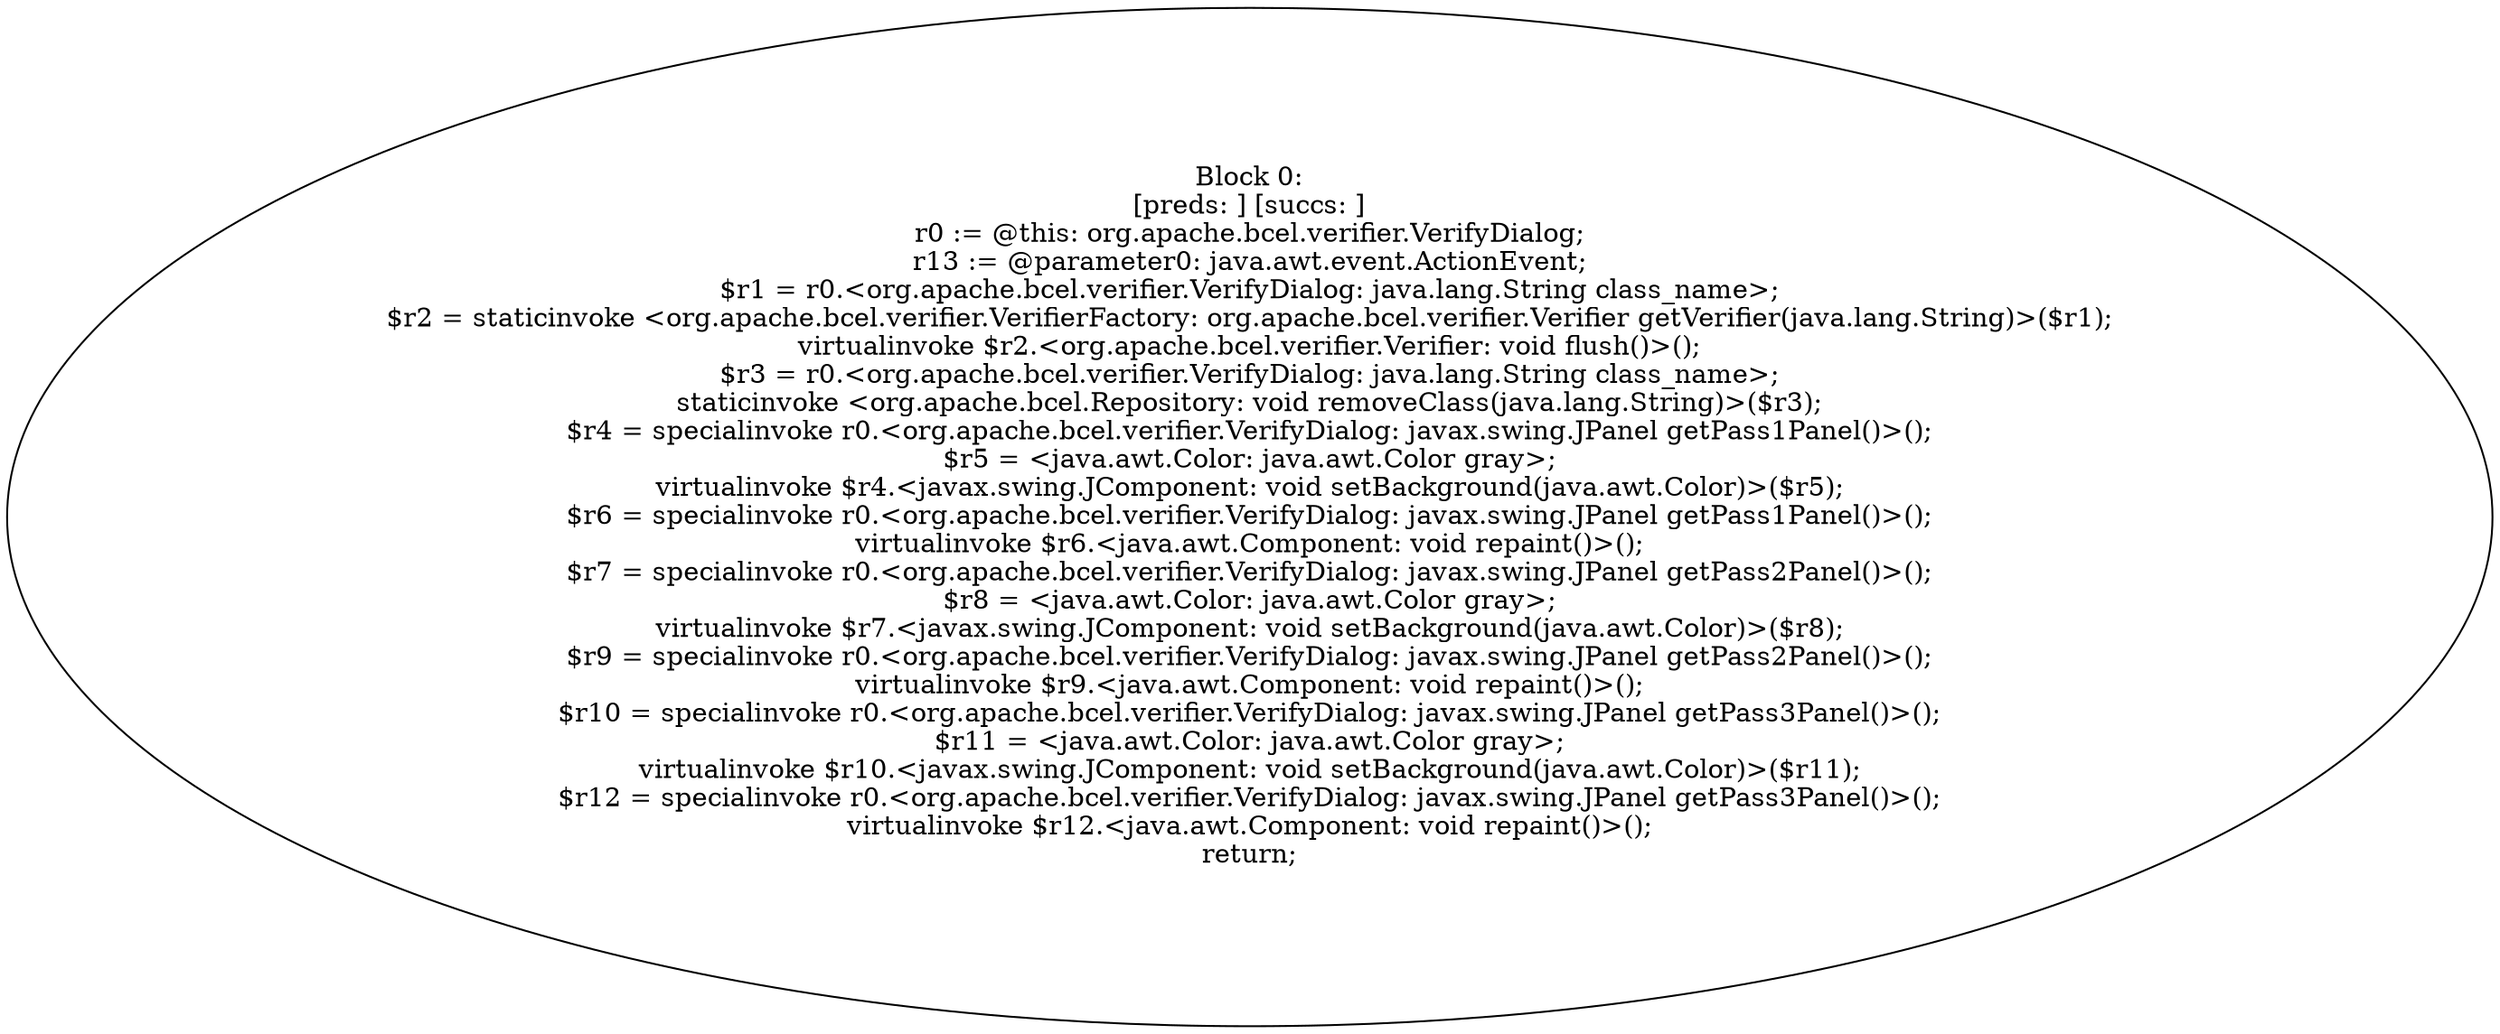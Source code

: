 digraph "unitGraph" {
    "Block 0:
[preds: ] [succs: ]
r0 := @this: org.apache.bcel.verifier.VerifyDialog;
r13 := @parameter0: java.awt.event.ActionEvent;
$r1 = r0.<org.apache.bcel.verifier.VerifyDialog: java.lang.String class_name>;
$r2 = staticinvoke <org.apache.bcel.verifier.VerifierFactory: org.apache.bcel.verifier.Verifier getVerifier(java.lang.String)>($r1);
virtualinvoke $r2.<org.apache.bcel.verifier.Verifier: void flush()>();
$r3 = r0.<org.apache.bcel.verifier.VerifyDialog: java.lang.String class_name>;
staticinvoke <org.apache.bcel.Repository: void removeClass(java.lang.String)>($r3);
$r4 = specialinvoke r0.<org.apache.bcel.verifier.VerifyDialog: javax.swing.JPanel getPass1Panel()>();
$r5 = <java.awt.Color: java.awt.Color gray>;
virtualinvoke $r4.<javax.swing.JComponent: void setBackground(java.awt.Color)>($r5);
$r6 = specialinvoke r0.<org.apache.bcel.verifier.VerifyDialog: javax.swing.JPanel getPass1Panel()>();
virtualinvoke $r6.<java.awt.Component: void repaint()>();
$r7 = specialinvoke r0.<org.apache.bcel.verifier.VerifyDialog: javax.swing.JPanel getPass2Panel()>();
$r8 = <java.awt.Color: java.awt.Color gray>;
virtualinvoke $r7.<javax.swing.JComponent: void setBackground(java.awt.Color)>($r8);
$r9 = specialinvoke r0.<org.apache.bcel.verifier.VerifyDialog: javax.swing.JPanel getPass2Panel()>();
virtualinvoke $r9.<java.awt.Component: void repaint()>();
$r10 = specialinvoke r0.<org.apache.bcel.verifier.VerifyDialog: javax.swing.JPanel getPass3Panel()>();
$r11 = <java.awt.Color: java.awt.Color gray>;
virtualinvoke $r10.<javax.swing.JComponent: void setBackground(java.awt.Color)>($r11);
$r12 = specialinvoke r0.<org.apache.bcel.verifier.VerifyDialog: javax.swing.JPanel getPass3Panel()>();
virtualinvoke $r12.<java.awt.Component: void repaint()>();
return;
"
}
